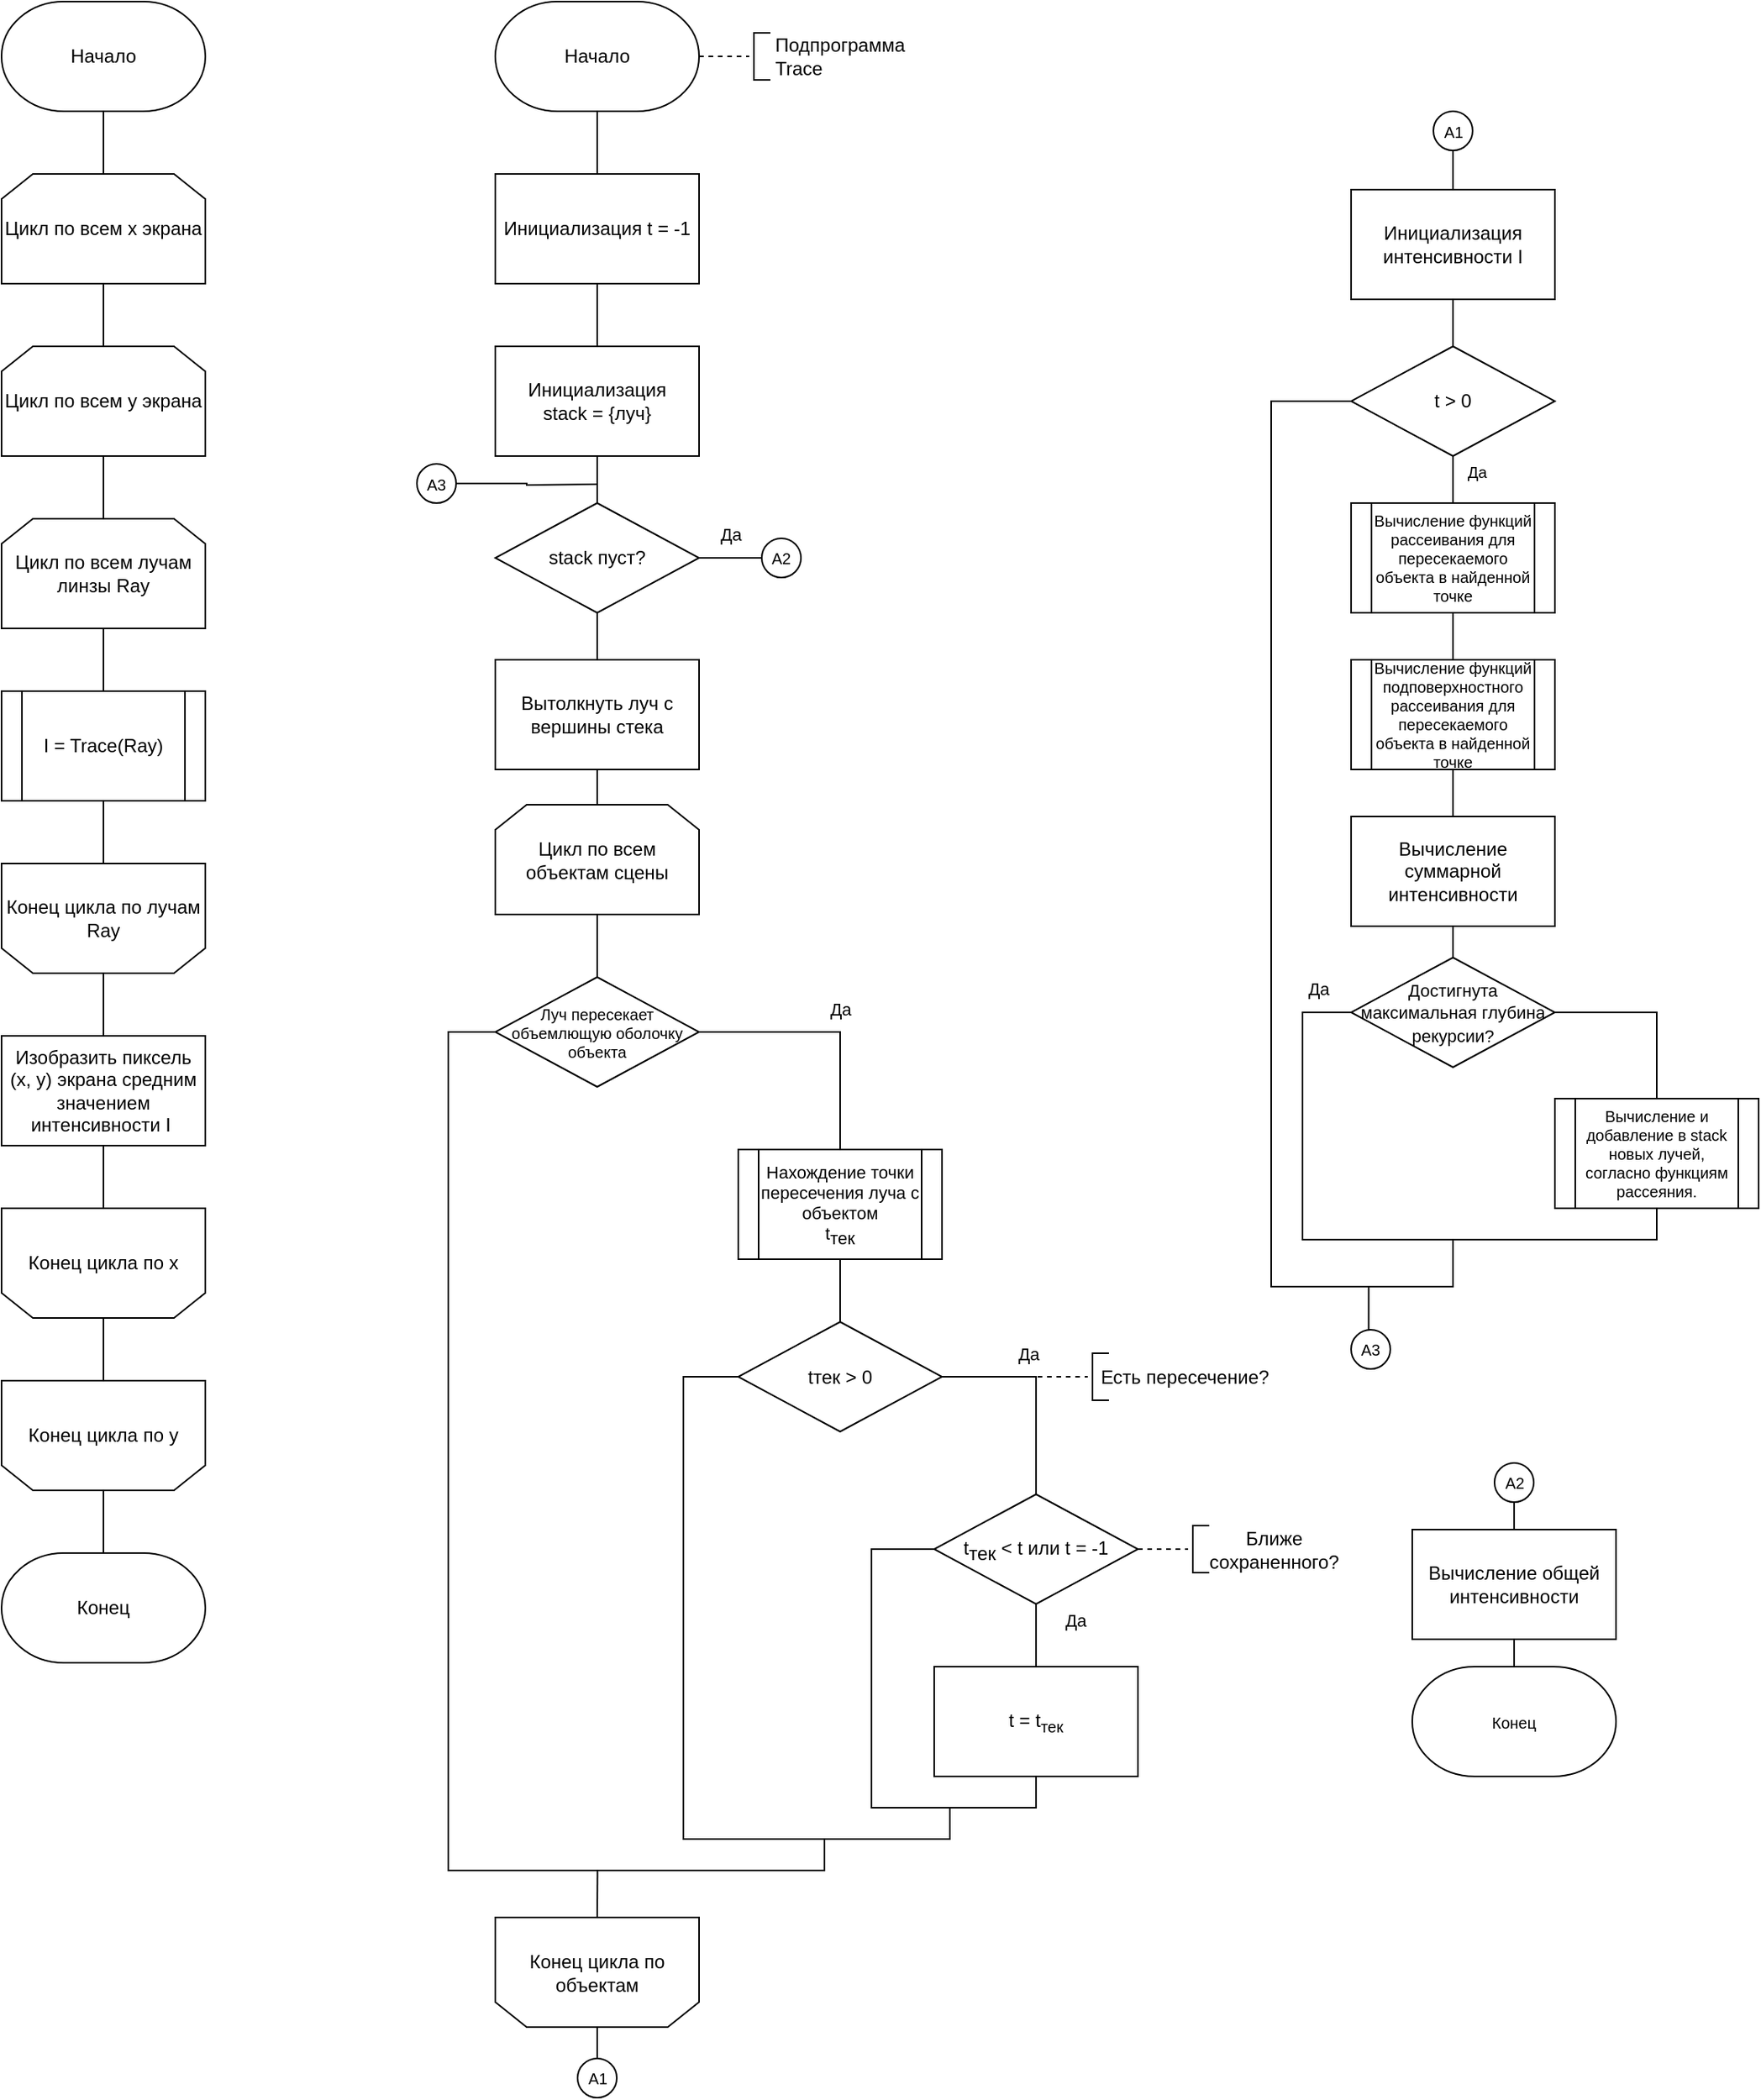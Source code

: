 <mxfile version="20.8.10" type="device" pages="3"><diagram id="IGuu4_FTgQxv92T33_KY" name="Page-1"><mxGraphModel dx="2678" dy="899" grid="1" gridSize="10" guides="1" tooltips="1" connect="1" arrows="1" fold="1" page="0" pageScale="1" pageWidth="4681" pageHeight="3300" math="0" shadow="0"><root><mxCell id="0"/><mxCell id="1" parent="0"/><mxCell id="Gxcj8xJFGqN8VFaELB9g-34" style="edgeStyle=orthogonalEdgeStyle;rounded=0;orthogonalLoop=1;jettySize=auto;html=1;exitX=0.5;exitY=1;exitDx=0;exitDy=0;exitPerimeter=0;entryX=0.5;entryY=0;entryDx=0;entryDy=0;endArrow=none;endFill=0;" parent="1" source="Gxcj8xJFGqN8VFaELB9g-9" target="Gxcj8xJFGqN8VFaELB9g-29" edge="1"><mxGeometry relative="1" as="geometry"/></mxCell><mxCell id="Gxcj8xJFGqN8VFaELB9g-9" value="Начало" style="strokeWidth=1;html=1;shape=mxgraph.flowchart.terminator;whiteSpace=wrap;" parent="1" vertex="1"><mxGeometry x="-830" width="130" height="70" as="geometry"/></mxCell><mxCell id="Gxcj8xJFGqN8VFaELB9g-35" style="edgeStyle=orthogonalEdgeStyle;rounded=0;orthogonalLoop=1;jettySize=auto;html=1;exitX=0.5;exitY=1;exitDx=0;exitDy=0;entryX=0.5;entryY=0;entryDx=0;entryDy=0;endArrow=none;endFill=0;" parent="1" source="Gxcj8xJFGqN8VFaELB9g-29" target="Gxcj8xJFGqN8VFaELB9g-30" edge="1"><mxGeometry relative="1" as="geometry"/></mxCell><mxCell id="Gxcj8xJFGqN8VFaELB9g-29" value="Цикл по всем x экрана" style="shape=loopLimit;whiteSpace=wrap;html=1;strokeWidth=1;" parent="1" vertex="1"><mxGeometry x="-830" y="110" width="130" height="70" as="geometry"/></mxCell><mxCell id="Gxcj8xJFGqN8VFaELB9g-54" style="edgeStyle=orthogonalEdgeStyle;rounded=0;orthogonalLoop=1;jettySize=auto;html=1;exitX=0.5;exitY=1;exitDx=0;exitDy=0;entryX=0.5;entryY=0;entryDx=0;entryDy=0;fontSize=12;endArrow=none;endFill=0;" parent="1" source="Gxcj8xJFGqN8VFaELB9g-30" target="Gxcj8xJFGqN8VFaELB9g-52" edge="1"><mxGeometry relative="1" as="geometry"/></mxCell><mxCell id="Gxcj8xJFGqN8VFaELB9g-30" value="Цикл по всем y экрана" style="shape=loopLimit;whiteSpace=wrap;html=1;strokeWidth=1;" parent="1" vertex="1"><mxGeometry x="-830" y="220" width="130" height="70" as="geometry"/></mxCell><mxCell id="Gxcj8xJFGqN8VFaELB9g-37" style="edgeStyle=orthogonalEdgeStyle;rounded=0;orthogonalLoop=1;jettySize=auto;html=1;exitX=0.5;exitY=0;exitDx=0;exitDy=0;entryX=0.5;entryY=1;entryDx=0;entryDy=0;endArrow=none;endFill=0;" parent="1" source="Gxcj8xJFGqN8VFaELB9g-31" target="Gxcj8xJFGqN8VFaELB9g-32" edge="1"><mxGeometry relative="1" as="geometry"/></mxCell><mxCell id="Gxcj8xJFGqN8VFaELB9g-31" value="Конец цикла по x" style="shape=loopLimit;whiteSpace=wrap;html=1;strokeWidth=1;rotation=0;direction=west;" parent="1" vertex="1"><mxGeometry x="-830" y="770.0" width="130" height="70" as="geometry"/></mxCell><mxCell id="Gxcj8xJFGqN8VFaELB9g-38" style="edgeStyle=orthogonalEdgeStyle;rounded=0;orthogonalLoop=1;jettySize=auto;html=1;exitX=0.5;exitY=0;exitDx=0;exitDy=0;entryX=0.5;entryY=0;entryDx=0;entryDy=0;entryPerimeter=0;endArrow=none;endFill=0;" parent="1" source="Gxcj8xJFGqN8VFaELB9g-32" target="Gxcj8xJFGqN8VFaELB9g-33" edge="1"><mxGeometry relative="1" as="geometry"/></mxCell><mxCell id="Gxcj8xJFGqN8VFaELB9g-32" value="Конец цикла по y" style="shape=loopLimit;whiteSpace=wrap;html=1;strokeWidth=1;rotation=0;direction=west;" parent="1" vertex="1"><mxGeometry x="-830" y="880.0" width="130" height="70" as="geometry"/></mxCell><mxCell id="Gxcj8xJFGqN8VFaELB9g-33" value="Конец" style="strokeWidth=1;html=1;shape=mxgraph.flowchart.terminator;whiteSpace=wrap;" parent="1" vertex="1"><mxGeometry x="-830" y="990" width="130" height="70" as="geometry"/></mxCell><mxCell id="Gxcj8xJFGqN8VFaELB9g-41" style="edgeStyle=orthogonalEdgeStyle;rounded=0;orthogonalLoop=1;jettySize=auto;html=1;exitX=0.5;exitY=1;exitDx=0;exitDy=0;entryX=0.5;entryY=1;entryDx=0;entryDy=0;endArrow=none;endFill=0;" parent="1" source="Gxcj8xJFGqN8VFaELB9g-39" target="Gxcj8xJFGqN8VFaELB9g-31" edge="1"><mxGeometry relative="1" as="geometry"/></mxCell><mxCell id="Gxcj8xJFGqN8VFaELB9g-39" value="Изобразить пиксель (x, y) экрана средним значением интенсивности I&amp;nbsp;" style="rounded=0;whiteSpace=wrap;html=1;strokeWidth=1;" parent="1" vertex="1"><mxGeometry x="-830" y="660" width="130" height="70" as="geometry"/></mxCell><mxCell id="Gxcj8xJFGqN8VFaELB9g-56" style="edgeStyle=orthogonalEdgeStyle;rounded=0;orthogonalLoop=1;jettySize=auto;html=1;exitX=0.5;exitY=1;exitDx=0;exitDy=0;entryX=0.5;entryY=1;entryDx=0;entryDy=0;fontSize=12;endArrow=none;endFill=0;" parent="1" source="Gxcj8xJFGqN8VFaELB9g-42" target="Gxcj8xJFGqN8VFaELB9g-53" edge="1"><mxGeometry relative="1" as="geometry"/></mxCell><mxCell id="Gxcj8xJFGqN8VFaELB9g-42" value="I = Trace(Ray)" style="shape=process;whiteSpace=wrap;html=1;backgroundOutline=1;strokeWidth=1;fontSize=12;" parent="1" vertex="1"><mxGeometry x="-830" y="440" width="130" height="70" as="geometry"/></mxCell><mxCell id="Gxcj8xJFGqN8VFaELB9g-63" style="edgeStyle=orthogonalEdgeStyle;rounded=0;orthogonalLoop=1;jettySize=auto;html=1;exitX=0.5;exitY=1;exitDx=0;exitDy=0;exitPerimeter=0;entryX=0.5;entryY=0;entryDx=0;entryDy=0;fontSize=11;endArrow=none;endFill=0;" parent="1" source="Gxcj8xJFGqN8VFaELB9g-45" target="Gxcj8xJFGqN8VFaELB9g-46" edge="1"><mxGeometry relative="1" as="geometry"/></mxCell><mxCell id="Gxcj8xJFGqN8VFaELB9g-45" value="Начало" style="strokeWidth=1;html=1;shape=mxgraph.flowchart.terminator;whiteSpace=wrap;fontSize=12;" parent="1" vertex="1"><mxGeometry x="-515" width="130" height="70" as="geometry"/></mxCell><mxCell id="ETvjAjGvOzdD3AQ__4e2-2" style="edgeStyle=orthogonalEdgeStyle;rounded=0;orthogonalLoop=1;jettySize=auto;html=1;exitX=0.5;exitY=1;exitDx=0;exitDy=0;entryX=0.5;entryY=0;entryDx=0;entryDy=0;endArrow=none;endFill=0;" edge="1" parent="1" source="Gxcj8xJFGqN8VFaELB9g-46" target="ETvjAjGvOzdD3AQ__4e2-1"><mxGeometry relative="1" as="geometry"/></mxCell><mxCell id="Gxcj8xJFGqN8VFaELB9g-46" value="Инициализация t = -1" style="rounded=0;whiteSpace=wrap;html=1;fontSize=12;strokeWidth=1;" parent="1" vertex="1"><mxGeometry x="-515" y="110" width="130" height="70" as="geometry"/></mxCell><mxCell id="Gxcj8xJFGqN8VFaELB9g-48" value="Подпрограмма&lt;br&gt;&lt;div style=&quot;text-align: left;&quot;&gt;&lt;span style=&quot;background-color: initial;&quot;&gt;Trace&lt;/span&gt;&lt;/div&gt;" style="text;html=1;strokeColor=none;fillColor=none;align=center;verticalAlign=middle;whiteSpace=wrap;rounded=0;fontSize=12;" parent="1" vertex="1"><mxGeometry x="-325" y="20" width="60" height="30" as="geometry"/></mxCell><mxCell id="Gxcj8xJFGqN8VFaELB9g-49" value="" style="endArrow=none;dashed=1;html=1;rounded=0;entryX=0.1;entryY=0.5;entryDx=0;entryDy=0;entryPerimeter=0;fontSize=12;exitX=1;exitY=0.5;exitDx=0;exitDy=0;exitPerimeter=0;" parent="1" source="Gxcj8xJFGqN8VFaELB9g-45" edge="1"><mxGeometry width="50" height="50" relative="1" as="geometry"><mxPoint x="-385" y="35" as="sourcePoint"/><mxPoint x="-353" y="35" as="targetPoint"/></mxGeometry></mxCell><mxCell id="Gxcj8xJFGqN8VFaELB9g-65" style="edgeStyle=orthogonalEdgeStyle;rounded=0;orthogonalLoop=1;jettySize=auto;html=1;exitX=0.5;exitY=1;exitDx=0;exitDy=0;entryX=0.5;entryY=0;entryDx=0;entryDy=0;fontSize=11;endArrow=none;endFill=0;" parent="1" source="Gxcj8xJFGqN8VFaELB9g-50" target="Gxcj8xJFGqN8VFaELB9g-51" edge="1"><mxGeometry relative="1" as="geometry"/></mxCell><mxCell id="Gxcj8xJFGqN8VFaELB9g-50" value="Цикл по всем объектам сцены" style="shape=loopLimit;whiteSpace=wrap;html=1;fontSize=12;strokeWidth=1;" parent="1" vertex="1"><mxGeometry x="-515" y="512.5" width="130" height="70" as="geometry"/></mxCell><mxCell id="Gxcj8xJFGqN8VFaELB9g-66" value="Да" style="edgeStyle=orthogonalEdgeStyle;rounded=0;orthogonalLoop=1;jettySize=auto;html=1;exitX=1;exitY=0.5;exitDx=0;exitDy=0;entryX=0.5;entryY=0;entryDx=0;entryDy=0;fontSize=11;endArrow=none;endFill=0;" parent="1" source="Gxcj8xJFGqN8VFaELB9g-51" target="Gxcj8xJFGqN8VFaELB9g-60" edge="1"><mxGeometry x="0.091" y="15" relative="1" as="geometry"><mxPoint x="-15" y="-15" as="offset"/></mxGeometry></mxCell><mxCell id="Gxcj8xJFGqN8VFaELB9g-78" style="edgeStyle=orthogonalEdgeStyle;rounded=0;orthogonalLoop=1;jettySize=auto;html=1;exitX=0;exitY=0.5;exitDx=0;exitDy=0;fontSize=11;endArrow=none;endFill=0;" parent="1" source="Gxcj8xJFGqN8VFaELB9g-51" edge="1"><mxGeometry relative="1" as="geometry"><mxPoint x="-305" y="1172.5" as="targetPoint"/><Array as="points"><mxPoint x="-545" y="657.5"/><mxPoint x="-545" y="1192.5"/><mxPoint x="-305" y="1192.5"/></Array></mxGeometry></mxCell><mxCell id="Gxcj8xJFGqN8VFaELB9g-51" value="Луч пересекает объемлющую оболочку объекта" style="rhombus;whiteSpace=wrap;html=1;fontSize=10;strokeWidth=1;" parent="1" vertex="1"><mxGeometry x="-515" y="622.5" width="130" height="70" as="geometry"/></mxCell><mxCell id="Gxcj8xJFGqN8VFaELB9g-55" style="edgeStyle=orthogonalEdgeStyle;rounded=0;orthogonalLoop=1;jettySize=auto;html=1;exitX=0.5;exitY=1;exitDx=0;exitDy=0;entryX=0.5;entryY=0;entryDx=0;entryDy=0;fontSize=12;endArrow=none;endFill=0;" parent="1" source="Gxcj8xJFGqN8VFaELB9g-52" target="Gxcj8xJFGqN8VFaELB9g-42" edge="1"><mxGeometry relative="1" as="geometry"/></mxCell><mxCell id="Gxcj8xJFGqN8VFaELB9g-52" value="Цикл по всем лучам линзы Ray" style="shape=loopLimit;whiteSpace=wrap;html=1;strokeWidth=1;" parent="1" vertex="1"><mxGeometry x="-830" y="330" width="130" height="70" as="geometry"/></mxCell><mxCell id="Gxcj8xJFGqN8VFaELB9g-57" style="edgeStyle=orthogonalEdgeStyle;rounded=0;orthogonalLoop=1;jettySize=auto;html=1;exitX=0.5;exitY=0;exitDx=0;exitDy=0;entryX=0.5;entryY=0;entryDx=0;entryDy=0;fontSize=12;endArrow=none;endFill=0;" parent="1" source="Gxcj8xJFGqN8VFaELB9g-53" target="Gxcj8xJFGqN8VFaELB9g-39" edge="1"><mxGeometry relative="1" as="geometry"/></mxCell><mxCell id="Gxcj8xJFGqN8VFaELB9g-53" value="Конец цикла по лучам Ray" style="shape=loopLimit;whiteSpace=wrap;html=1;strokeWidth=1;rotation=0;direction=west;" parent="1" vertex="1"><mxGeometry x="-830" y="550.0" width="130" height="70" as="geometry"/></mxCell><mxCell id="Gxcj8xJFGqN8VFaELB9g-68" value="Да" style="edgeStyle=orthogonalEdgeStyle;rounded=0;orthogonalLoop=1;jettySize=auto;html=1;exitX=1;exitY=0.5;exitDx=0;exitDy=0;entryX=0.5;entryY=0;entryDx=0;entryDy=0;fontSize=11;endArrow=none;endFill=0;" parent="1" source="Gxcj8xJFGqN8VFaELB9g-58" target="Gxcj8xJFGqN8VFaELB9g-61" edge="1"><mxGeometry x="-0.185" y="15" relative="1" as="geometry"><mxPoint as="offset"/></mxGeometry></mxCell><mxCell id="Gxcj8xJFGqN8VFaELB9g-77" style="edgeStyle=orthogonalEdgeStyle;rounded=0;orthogonalLoop=1;jettySize=auto;html=1;exitX=0;exitY=0.5;exitDx=0;exitDy=0;fontSize=11;endArrow=none;endFill=0;" parent="1" source="Gxcj8xJFGqN8VFaELB9g-58" edge="1"><mxGeometry relative="1" as="geometry"><mxPoint x="-225" y="1152.5" as="targetPoint"/><Array as="points"><mxPoint x="-395" y="877.5"/><mxPoint x="-395" y="1172.5"/><mxPoint x="-225" y="1172.5"/></Array></mxGeometry></mxCell><mxCell id="Gxcj8xJFGqN8VFaELB9g-58" value="t&lt;span style=&quot;font-size: 12px;&quot;&gt;тек&lt;/span&gt;&amp;nbsp;&amp;gt; 0" style="rhombus;whiteSpace=wrap;html=1;fontSize=12;strokeWidth=1;verticalAlign=middle;" parent="1" vertex="1"><mxGeometry x="-360" y="842.5" width="130" height="70" as="geometry"/></mxCell><mxCell id="Gxcj8xJFGqN8VFaELB9g-67" style="edgeStyle=orthogonalEdgeStyle;rounded=0;orthogonalLoop=1;jettySize=auto;html=1;exitX=0.5;exitY=1;exitDx=0;exitDy=0;entryX=0.5;entryY=0;entryDx=0;entryDy=0;fontSize=11;endArrow=none;endFill=0;" parent="1" source="Gxcj8xJFGqN8VFaELB9g-60" target="Gxcj8xJFGqN8VFaELB9g-58" edge="1"><mxGeometry relative="1" as="geometry"/></mxCell><mxCell id="Gxcj8xJFGqN8VFaELB9g-60" value="Нахождение точки пересечения луча с объектом&lt;br style=&quot;font-size: 11px;&quot;&gt;t&lt;sub style=&quot;font-size: 11px;&quot;&gt;тек&lt;/sub&gt;" style="shape=process;whiteSpace=wrap;html=1;backgroundOutline=1;fontSize=11;strokeWidth=1;" parent="1" vertex="1"><mxGeometry x="-360" y="732.5" width="130" height="70" as="geometry"/></mxCell><mxCell id="Gxcj8xJFGqN8VFaELB9g-69" value="Да" style="edgeStyle=orthogonalEdgeStyle;rounded=0;orthogonalLoop=1;jettySize=auto;html=1;exitX=0.5;exitY=1;exitDx=0;exitDy=0;entryX=0.5;entryY=0;entryDx=0;entryDy=0;fontSize=11;endArrow=none;endFill=0;" parent="1" source="Gxcj8xJFGqN8VFaELB9g-61" target="Gxcj8xJFGqN8VFaELB9g-62" edge="1"><mxGeometry x="-0.5" y="25" relative="1" as="geometry"><mxPoint as="offset"/></mxGeometry></mxCell><mxCell id="Gxcj8xJFGqN8VFaELB9g-61" value="t&lt;sub style=&quot;font-size: 12px;&quot;&gt;тек&lt;/sub&gt; &amp;lt; t или t = -1" style="rhombus;whiteSpace=wrap;html=1;fontSize=12;strokeWidth=1;" parent="1" vertex="1"><mxGeometry x="-235" y="952.5" width="130" height="70" as="geometry"/></mxCell><mxCell id="Gxcj8xJFGqN8VFaELB9g-75" style="edgeStyle=orthogonalEdgeStyle;rounded=0;orthogonalLoop=1;jettySize=auto;html=1;exitX=0.5;exitY=1;exitDx=0;exitDy=0;fontSize=11;endArrow=none;endFill=0;entryX=0;entryY=0.5;entryDx=0;entryDy=0;" parent="1" source="Gxcj8xJFGqN8VFaELB9g-62" target="Gxcj8xJFGqN8VFaELB9g-61" edge="1"><mxGeometry relative="1" as="geometry"><mxPoint x="-305" y="982.5" as="targetPoint"/><Array as="points"><mxPoint x="-170" y="1152.5"/><mxPoint x="-275" y="1152.5"/><mxPoint x="-275" y="987.5"/></Array></mxGeometry></mxCell><mxCell id="Gxcj8xJFGqN8VFaELB9g-62" value="t = t&lt;sub&gt;тек&lt;/sub&gt;" style="rounded=0;whiteSpace=wrap;html=1;fontSize=12;strokeWidth=1;" parent="1" vertex="1"><mxGeometry x="-235" y="1062.5" width="130" height="70" as="geometry"/></mxCell><mxCell id="Gxcj8xJFGqN8VFaELB9g-79" style="edgeStyle=orthogonalEdgeStyle;rounded=0;orthogonalLoop=1;jettySize=auto;html=1;exitX=0.5;exitY=1;exitDx=0;exitDy=0;fontSize=11;endArrow=none;endFill=0;" parent="1" source="Gxcj8xJFGqN8VFaELB9g-70" edge="1"><mxGeometry relative="1" as="geometry"><mxPoint x="-449.793" y="1192.5" as="targetPoint"/></mxGeometry></mxCell><mxCell id="Gxcj8xJFGqN8VFaELB9g-99" style="edgeStyle=orthogonalEdgeStyle;rounded=0;orthogonalLoop=1;jettySize=auto;html=1;exitX=0.5;exitY=0;exitDx=0;exitDy=0;entryX=0.5;entryY=0;entryDx=0;entryDy=0;fontSize=10;endArrow=none;endFill=0;" parent="1" source="Gxcj8xJFGqN8VFaELB9g-70" target="Gxcj8xJFGqN8VFaELB9g-98" edge="1"><mxGeometry relative="1" as="geometry"/></mxCell><mxCell id="Gxcj8xJFGqN8VFaELB9g-70" value="Конец цикла по объектам" style="shape=loopLimit;whiteSpace=wrap;html=1;strokeWidth=1;rotation=0;direction=west;" parent="1" vertex="1"><mxGeometry x="-515" y="1222.5" width="130" height="70" as="geometry"/></mxCell><mxCell id="Gxcj8xJFGqN8VFaELB9g-88" value="Да" style="edgeStyle=orthogonalEdgeStyle;rounded=0;orthogonalLoop=1;jettySize=auto;html=1;exitX=0.5;exitY=1;exitDx=0;exitDy=0;entryX=0.5;entryY=0;entryDx=0;entryDy=0;fontSize=10;endArrow=none;endFill=0;" parent="1" source="Gxcj8xJFGqN8VFaELB9g-80" target="Gxcj8xJFGqN8VFaELB9g-82" edge="1"><mxGeometry x="-0.333" y="15" relative="1" as="geometry"><mxPoint as="offset"/></mxGeometry></mxCell><mxCell id="Gxcj8xJFGqN8VFaELB9g-95" style="edgeStyle=orthogonalEdgeStyle;rounded=0;orthogonalLoop=1;jettySize=auto;html=1;exitX=0;exitY=0.5;exitDx=0;exitDy=0;fontSize=10;endArrow=none;endFill=0;" parent="1" source="Gxcj8xJFGqN8VFaELB9g-80" edge="1"><mxGeometry relative="1" as="geometry"><mxPoint x="96" y="790" as="targetPoint"/><Array as="points"><mxPoint x="-20" y="255"/><mxPoint x="-20" y="820"/><mxPoint x="96" y="820"/></Array></mxGeometry></mxCell><mxCell id="Gxcj8xJFGqN8VFaELB9g-80" value="t &amp;gt; 0" style="rhombus;whiteSpace=wrap;html=1;fontSize=12;strokeWidth=1;" parent="1" vertex="1"><mxGeometry x="31" y="220" width="130" height="70" as="geometry"/></mxCell><mxCell id="Gxcj8xJFGqN8VFaELB9g-91" style="edgeStyle=orthogonalEdgeStyle;rounded=0;orthogonalLoop=1;jettySize=auto;html=1;exitX=0.5;exitY=1;exitDx=0;exitDy=0;entryX=0.5;entryY=0;entryDx=0;entryDy=0;fontSize=10;endArrow=none;endFill=0;" parent="1" source="Gxcj8xJFGqN8VFaELB9g-82" target="Gxcj8xJFGqN8VFaELB9g-86" edge="1"><mxGeometry relative="1" as="geometry"/></mxCell><mxCell id="Gxcj8xJFGqN8VFaELB9g-82" value="Вычисление функций рассеивания для пересекаемого объекта в найденной точке" style="shape=process;whiteSpace=wrap;html=1;backgroundOutline=1;fontSize=10;strokeWidth=1;" parent="1" vertex="1"><mxGeometry x="31" y="320" width="130" height="70" as="geometry"/></mxCell><mxCell id="Gxcj8xJFGqN8VFaELB9g-85" style="edgeStyle=orthogonalEdgeStyle;rounded=0;orthogonalLoop=1;jettySize=auto;html=1;exitX=0.5;exitY=1;exitDx=0;exitDy=0;entryX=0.5;entryY=0;entryDx=0;entryDy=0;fontSize=9;endArrow=none;endFill=0;" parent="1" source="Gxcj8xJFGqN8VFaELB9g-83" target="Gxcj8xJFGqN8VFaELB9g-80" edge="1"><mxGeometry relative="1" as="geometry"/></mxCell><mxCell id="Gxcj8xJFGqN8VFaELB9g-83" value="Инициализация интенсивности I" style="rounded=0;whiteSpace=wrap;html=1;fontSize=12;strokeWidth=1;" parent="1" vertex="1"><mxGeometry x="31" y="120" width="130" height="70" as="geometry"/></mxCell><mxCell id="Gxcj8xJFGqN8VFaELB9g-92" style="edgeStyle=orthogonalEdgeStyle;rounded=0;orthogonalLoop=1;jettySize=auto;html=1;exitX=0.5;exitY=1;exitDx=0;exitDy=0;entryX=0.5;entryY=0;entryDx=0;entryDy=0;fontSize=10;endArrow=none;endFill=0;" parent="1" source="Gxcj8xJFGqN8VFaELB9g-86" target="Gxcj8xJFGqN8VFaELB9g-87" edge="1"><mxGeometry relative="1" as="geometry"/></mxCell><mxCell id="Gxcj8xJFGqN8VFaELB9g-86" value="Вычисление функций подповерхностного рассеивания для пересекаемого объекта в найденной точке" style="shape=process;whiteSpace=wrap;html=1;backgroundOutline=1;fontSize=10;strokeWidth=1;" parent="1" vertex="1"><mxGeometry x="31" y="420" width="130" height="70" as="geometry"/></mxCell><mxCell id="ETvjAjGvOzdD3AQ__4e2-13" style="edgeStyle=orthogonalEdgeStyle;rounded=0;orthogonalLoop=1;jettySize=auto;html=1;exitX=0.5;exitY=1;exitDx=0;exitDy=0;entryX=0.5;entryY=0;entryDx=0;entryDy=0;fontSize=11;endArrow=none;endFill=0;" edge="1" parent="1" source="Gxcj8xJFGqN8VFaELB9g-87" target="ETvjAjGvOzdD3AQ__4e2-9"><mxGeometry relative="1" as="geometry"/></mxCell><mxCell id="Gxcj8xJFGqN8VFaELB9g-87" value="Вычисление суммарной интенсивности" style="rounded=0;whiteSpace=wrap;html=1;fontSize=12;strokeWidth=1;" parent="1" vertex="1"><mxGeometry x="31" y="520" width="130" height="70" as="geometry"/></mxCell><mxCell id="Gxcj8xJFGqN8VFaELB9g-90" value="Конец" style="strokeWidth=1;html=1;shape=mxgraph.flowchart.terminator;whiteSpace=wrap;fontSize=10;" parent="1" vertex="1"><mxGeometry x="70" y="1062.5" width="130" height="70" as="geometry"/></mxCell><mxCell id="Gxcj8xJFGqN8VFaELB9g-97" style="edgeStyle=orthogonalEdgeStyle;rounded=0;orthogonalLoop=1;jettySize=auto;html=1;exitX=0.5;exitY=1;exitDx=0;exitDy=0;entryX=0.5;entryY=0;entryDx=0;entryDy=0;fontSize=10;endArrow=none;endFill=0;" parent="1" source="Gxcj8xJFGqN8VFaELB9g-96" target="Gxcj8xJFGqN8VFaELB9g-83" edge="1"><mxGeometry relative="1" as="geometry"/></mxCell><mxCell id="Gxcj8xJFGqN8VFaELB9g-96" value="A1" style="ellipse;whiteSpace=wrap;html=1;aspect=fixed;fontSize=10;strokeWidth=1;" parent="1" vertex="1"><mxGeometry x="83.5" y="70" width="25" height="25" as="geometry"/></mxCell><mxCell id="Gxcj8xJFGqN8VFaELB9g-98" value="A1" style="ellipse;whiteSpace=wrap;html=1;aspect=fixed;fontSize=10;strokeWidth=1;" parent="1" vertex="1"><mxGeometry x="-462.5" y="1312.5" width="25" height="25" as="geometry"/></mxCell><mxCell id="jbwWDB87xqnFslAWPQSI-1" value="" style="shape=partialRectangle;whiteSpace=wrap;html=1;bottom=1;right=1;left=1;top=0;fillColor=none;routingCenterX=-0.5;rotation=90;" parent="1" vertex="1"><mxGeometry x="-360" y="30" width="30" height="10" as="geometry"/></mxCell><mxCell id="jbwWDB87xqnFslAWPQSI-3" value="" style="endArrow=none;dashed=1;html=1;rounded=0;entryX=0.1;entryY=0.5;entryDx=0;entryDy=0;entryPerimeter=0;fontSize=12;exitX=1;exitY=0.5;exitDx=0;exitDy=0;exitPerimeter=0;" parent="1" edge="1"><mxGeometry width="50" height="50" relative="1" as="geometry"><mxPoint x="-169" y="877.5" as="sourcePoint"/><mxPoint x="-137" y="877.5" as="targetPoint"/></mxGeometry></mxCell><mxCell id="jbwWDB87xqnFslAWPQSI-4" value="" style="shape=partialRectangle;whiteSpace=wrap;html=1;bottom=1;right=1;left=1;top=0;fillColor=none;routingCenterX=-0.5;rotation=90;" parent="1" vertex="1"><mxGeometry x="-144" y="872.5" width="30" height="10" as="geometry"/></mxCell><mxCell id="jbwWDB87xqnFslAWPQSI-5" value="Есть пересечение?" style="text;html=1;strokeColor=none;fillColor=none;align=center;verticalAlign=middle;whiteSpace=wrap;rounded=0;fontSize=12;" parent="1" vertex="1"><mxGeometry x="-135" y="862.5" width="120" height="30" as="geometry"/></mxCell><mxCell id="jbwWDB87xqnFslAWPQSI-6" value="" style="endArrow=none;dashed=1;html=1;rounded=0;entryX=0.1;entryY=0.5;entryDx=0;entryDy=0;entryPerimeter=0;fontSize=12;exitX=1;exitY=0.5;exitDx=0;exitDy=0;exitPerimeter=0;" parent="1" edge="1"><mxGeometry width="50" height="50" relative="1" as="geometry"><mxPoint x="-105" y="987.5" as="sourcePoint"/><mxPoint x="-73" y="987.5" as="targetPoint"/></mxGeometry></mxCell><mxCell id="jbwWDB87xqnFslAWPQSI-7" value="" style="shape=partialRectangle;whiteSpace=wrap;html=1;bottom=1;right=1;left=1;top=0;fillColor=none;routingCenterX=-0.5;rotation=90;" parent="1" vertex="1"><mxGeometry x="-80" y="982.5" width="30" height="10" as="geometry"/></mxCell><mxCell id="jbwWDB87xqnFslAWPQSI-8" value="Ближе сохраненного?" style="text;html=1;strokeColor=none;fillColor=none;align=center;verticalAlign=middle;whiteSpace=wrap;rounded=0;fontSize=12;" parent="1" vertex="1"><mxGeometry x="-61" y="972.5" width="86" height="30" as="geometry"/></mxCell><mxCell id="ETvjAjGvOzdD3AQ__4e2-6" style="edgeStyle=orthogonalEdgeStyle;rounded=0;orthogonalLoop=1;jettySize=auto;html=1;exitX=0.5;exitY=1;exitDx=0;exitDy=0;entryX=0.5;entryY=0;entryDx=0;entryDy=0;endArrow=none;endFill=0;" edge="1" parent="1" source="ETvjAjGvOzdD3AQ__4e2-1" target="ETvjAjGvOzdD3AQ__4e2-5"><mxGeometry relative="1" as="geometry"/></mxCell><mxCell id="ETvjAjGvOzdD3AQ__4e2-1" value="Инициализация&lt;br&gt;stack = {луч}" style="rounded=0;whiteSpace=wrap;html=1;fontSize=12;strokeWidth=1;" vertex="1" parent="1"><mxGeometry x="-515" y="220" width="130" height="70" as="geometry"/></mxCell><mxCell id="ETvjAjGvOzdD3AQ__4e2-11" style="edgeStyle=orthogonalEdgeStyle;rounded=0;orthogonalLoop=1;jettySize=auto;html=1;exitX=0.5;exitY=1;exitDx=0;exitDy=0;entryX=0.5;entryY=0;entryDx=0;entryDy=0;fontSize=11;endArrow=none;endFill=0;" edge="1" parent="1" source="ETvjAjGvOzdD3AQ__4e2-5" target="ETvjAjGvOzdD3AQ__4e2-10"><mxGeometry relative="1" as="geometry"/></mxCell><mxCell id="ETvjAjGvOzdD3AQ__4e2-17" value="Да" style="edgeStyle=orthogonalEdgeStyle;rounded=0;orthogonalLoop=1;jettySize=auto;html=1;exitX=1;exitY=0.5;exitDx=0;exitDy=0;entryX=0;entryY=0.5;entryDx=0;entryDy=0;fontSize=11;endArrow=none;endFill=0;" edge="1" parent="1" source="ETvjAjGvOzdD3AQ__4e2-5" target="ETvjAjGvOzdD3AQ__4e2-16"><mxGeometry y="15" relative="1" as="geometry"><mxPoint as="offset"/></mxGeometry></mxCell><mxCell id="ETvjAjGvOzdD3AQ__4e2-5" value="stack пуст?" style="rhombus;whiteSpace=wrap;html=1;fontSize=12;strokeWidth=1;" vertex="1" parent="1"><mxGeometry x="-515" y="320" width="130" height="70" as="geometry"/></mxCell><mxCell id="ETvjAjGvOzdD3AQ__4e2-8" value="Вычисление и добавление в stack новых лучей, согласно функциям рассеяния." style="shape=process;whiteSpace=wrap;html=1;backgroundOutline=1;fontSize=10;strokeWidth=1;" vertex="1" parent="1"><mxGeometry x="161" y="700" width="130" height="70" as="geometry"/></mxCell><mxCell id="ETvjAjGvOzdD3AQ__4e2-14" style="edgeStyle=orthogonalEdgeStyle;rounded=0;orthogonalLoop=1;jettySize=auto;html=1;exitX=1;exitY=0.5;exitDx=0;exitDy=0;entryX=0.5;entryY=0;entryDx=0;entryDy=0;fontSize=11;endArrow=none;endFill=0;" edge="1" parent="1" source="ETvjAjGvOzdD3AQ__4e2-9" target="ETvjAjGvOzdD3AQ__4e2-8"><mxGeometry relative="1" as="geometry"/></mxCell><mxCell id="ETvjAjGvOzdD3AQ__4e2-15" value="Да" style="edgeStyle=orthogonalEdgeStyle;rounded=0;orthogonalLoop=1;jettySize=auto;html=1;exitX=0;exitY=0.5;exitDx=0;exitDy=0;entryX=0.5;entryY=1;entryDx=0;entryDy=0;fontSize=11;endArrow=none;endFill=0;" edge="1" parent="1" source="ETvjAjGvOzdD3AQ__4e2-9" target="ETvjAjGvOzdD3AQ__4e2-8"><mxGeometry x="-0.9" y="-15" relative="1" as="geometry"><Array as="points"><mxPoint y="645"/><mxPoint y="790"/><mxPoint x="226" y="790"/></Array><mxPoint as="offset"/></mxGeometry></mxCell><mxCell id="ETvjAjGvOzdD3AQ__4e2-9" value="&lt;font style=&quot;font-size: 11px;&quot;&gt;Достигнута максимальная глубина рекурсии?&lt;/font&gt;" style="rhombus;whiteSpace=wrap;html=1;fontSize=12;strokeWidth=1;" vertex="1" parent="1"><mxGeometry x="31" y="610" width="130" height="70" as="geometry"/></mxCell><mxCell id="ETvjAjGvOzdD3AQ__4e2-12" style="edgeStyle=orthogonalEdgeStyle;rounded=0;orthogonalLoop=1;jettySize=auto;html=1;exitX=0.5;exitY=1;exitDx=0;exitDy=0;entryX=0.5;entryY=0;entryDx=0;entryDy=0;fontSize=11;endArrow=none;endFill=0;" edge="1" parent="1" source="ETvjAjGvOzdD3AQ__4e2-10" target="Gxcj8xJFGqN8VFaELB9g-50"><mxGeometry relative="1" as="geometry"/></mxCell><mxCell id="ETvjAjGvOzdD3AQ__4e2-10" value="Вытолкнуть луч с вершины стека" style="rounded=0;whiteSpace=wrap;html=1;fontSize=12;strokeWidth=1;" vertex="1" parent="1"><mxGeometry x="-515" y="420" width="130" height="70" as="geometry"/></mxCell><mxCell id="ETvjAjGvOzdD3AQ__4e2-16" value="А2" style="ellipse;whiteSpace=wrap;html=1;aspect=fixed;fontSize=10;strokeWidth=1;" vertex="1" parent="1"><mxGeometry x="-345" y="342.5" width="25" height="25" as="geometry"/></mxCell><mxCell id="ETvjAjGvOzdD3AQ__4e2-20" style="edgeStyle=orthogonalEdgeStyle;rounded=0;orthogonalLoop=1;jettySize=auto;html=1;exitX=0.5;exitY=1;exitDx=0;exitDy=0;entryX=0.5;entryY=0;entryDx=0;entryDy=0;fontSize=11;endArrow=none;endFill=0;" edge="1" parent="1" source="ETvjAjGvOzdD3AQ__4e2-18" target="ETvjAjGvOzdD3AQ__4e2-19"><mxGeometry relative="1" as="geometry"/></mxCell><mxCell id="ETvjAjGvOzdD3AQ__4e2-18" value="A2" style="ellipse;whiteSpace=wrap;html=1;aspect=fixed;fontSize=10;strokeWidth=1;" vertex="1" parent="1"><mxGeometry x="122.5" y="932.5" width="25" height="25" as="geometry"/></mxCell><mxCell id="ETvjAjGvOzdD3AQ__4e2-21" style="edgeStyle=orthogonalEdgeStyle;rounded=0;orthogonalLoop=1;jettySize=auto;html=1;exitX=0.5;exitY=1;exitDx=0;exitDy=0;entryX=0.5;entryY=0;entryDx=0;entryDy=0;entryPerimeter=0;fontSize=11;endArrow=none;endFill=0;" edge="1" parent="1" source="ETvjAjGvOzdD3AQ__4e2-19" target="Gxcj8xJFGqN8VFaELB9g-90"><mxGeometry relative="1" as="geometry"/></mxCell><mxCell id="ETvjAjGvOzdD3AQ__4e2-19" value="Вычисление общей интенсивности" style="rounded=0;whiteSpace=wrap;html=1;fontSize=12;strokeWidth=1;" vertex="1" parent="1"><mxGeometry x="70" y="975" width="130" height="70" as="geometry"/></mxCell><mxCell id="ETvjAjGvOzdD3AQ__4e2-23" style="edgeStyle=orthogonalEdgeStyle;rounded=0;orthogonalLoop=1;jettySize=auto;html=1;exitX=0.5;exitY=0;exitDx=0;exitDy=0;fontSize=11;endArrow=none;endFill=0;" edge="1" parent="1" source="ETvjAjGvOzdD3AQ__4e2-22"><mxGeometry relative="1" as="geometry"><mxPoint x="42.222" y="820" as="targetPoint"/></mxGeometry></mxCell><mxCell id="ETvjAjGvOzdD3AQ__4e2-22" value="А3" style="ellipse;whiteSpace=wrap;html=1;aspect=fixed;fontSize=10;strokeWidth=1;" vertex="1" parent="1"><mxGeometry x="31" y="847.5" width="25" height="25" as="geometry"/></mxCell><mxCell id="ETvjAjGvOzdD3AQ__4e2-25" style="edgeStyle=orthogonalEdgeStyle;rounded=0;orthogonalLoop=1;jettySize=auto;html=1;exitX=1;exitY=0.5;exitDx=0;exitDy=0;fontSize=11;endArrow=none;endFill=0;" edge="1" parent="1" source="ETvjAjGvOzdD3AQ__4e2-24"><mxGeometry relative="1" as="geometry"><mxPoint x="-450" y="308" as="targetPoint"/></mxGeometry></mxCell><mxCell id="ETvjAjGvOzdD3AQ__4e2-24" value="А3" style="ellipse;whiteSpace=wrap;html=1;aspect=fixed;fontSize=10;strokeWidth=1;" vertex="1" parent="1"><mxGeometry x="-565" y="295" width="25" height="25" as="geometry"/></mxCell></root></mxGraphModel></diagram><diagram id="jnxOGQE8z_Gt5ITQlYU3" name="Page-2"><mxGraphModel dx="1004" dy="854" grid="1" gridSize="10" guides="1" tooltips="1" connect="1" arrows="1" fold="1" page="0" pageScale="1" pageWidth="4681" pageHeight="3300" math="0" shadow="0"><root><mxCell id="0"/><mxCell id="1" parent="0"/><mxCell id="Smc9yrOUcRZMAcz-aUea-5" style="edgeStyle=orthogonalEdgeStyle;rounded=0;orthogonalLoop=1;jettySize=auto;html=1;exitX=0.5;exitY=1;exitDx=0;exitDy=0;exitPerimeter=0;entryX=0.5;entryY=0;entryDx=0;entryDy=0;fontFamily=Helvetica;fontSize=11;endArrow=none;endFill=0;" parent="1" source="cdHOH-QHb8QTgLp7ShVX-1" target="cdHOH-QHb8QTgLp7ShVX-2" edge="1"><mxGeometry relative="1" as="geometry"/></mxCell><mxCell id="cdHOH-QHb8QTgLp7ShVX-1" value="Начало" style="strokeWidth=1;html=1;shape=mxgraph.flowchart.terminator;whiteSpace=wrap;fontFamily=Helvetica;fontSize=12;" parent="1" vertex="1"><mxGeometry x="400" y="130" width="130" height="70" as="geometry"/></mxCell><mxCell id="Smc9yrOUcRZMAcz-aUea-6" style="edgeStyle=orthogonalEdgeStyle;rounded=0;orthogonalLoop=1;jettySize=auto;html=1;exitX=0.5;exitY=1;exitDx=0;exitDy=0;entryX=0.5;entryY=0;entryDx=0;entryDy=0;fontFamily=Helvetica;fontSize=11;endArrow=none;endFill=0;" parent="1" source="cdHOH-QHb8QTgLp7ShVX-2" target="RvZaZxqjmGSc__16gMMM-1" edge="1"><mxGeometry relative="1" as="geometry"/></mxCell><mxCell id="cdHOH-QHb8QTgLp7ShVX-2" value="Инициализация интенсивности I" style="rounded=0;whiteSpace=wrap;html=1;fontFamily=Helvetica;fontSize=12;strokeWidth=1;" parent="1" vertex="1"><mxGeometry x="400" y="230" width="130" height="70" as="geometry"/></mxCell><mxCell id="Smc9yrOUcRZMAcz-aUea-7" style="edgeStyle=orthogonalEdgeStyle;rounded=0;orthogonalLoop=1;jettySize=auto;html=1;exitX=0.5;exitY=1;exitDx=0;exitDy=0;entryX=0.5;entryY=0;entryDx=0;entryDy=0;fontFamily=Helvetica;fontSize=11;endArrow=none;endFill=0;" parent="1" source="RvZaZxqjmGSc__16gMMM-1" target="RvZaZxqjmGSc__16gMMM-3" edge="1"><mxGeometry relative="1" as="geometry"/></mxCell><mxCell id="RvZaZxqjmGSc__16gMMM-1" value="Для каждого источника света сцены" style="shape=loopLimit;whiteSpace=wrap;html=1;fontFamily=Helvetica;fontSize=12;strokeWidth=1;" parent="1" vertex="1"><mxGeometry x="400" y="330" width="130" height="70" as="geometry"/></mxCell><mxCell id="Smc9yrOUcRZMAcz-aUea-8" style="edgeStyle=orthogonalEdgeStyle;rounded=0;orthogonalLoop=1;jettySize=auto;html=1;exitX=0.5;exitY=1;exitDx=0;exitDy=0;entryX=0.5;entryY=0;entryDx=0;entryDy=0;fontFamily=Helvetica;fontSize=11;endArrow=none;endFill=0;" parent="1" source="RvZaZxqjmGSc__16gMMM-3" target="RvZaZxqjmGSc__16gMMM-7" edge="1"><mxGeometry relative="1" as="geometry"/></mxCell><mxCell id="RvZaZxqjmGSc__16gMMM-3" value="Для каждой точки источника света" style="shape=loopLimit;whiteSpace=wrap;html=1;fontFamily=Helvetica;fontSize=12;strokeWidth=1;" parent="1" vertex="1"><mxGeometry x="400" y="430" width="130" height="70" as="geometry"/></mxCell><mxCell id="Smc9yrOUcRZMAcz-aUea-10" style="edgeStyle=orthogonalEdgeStyle;rounded=0;orthogonalLoop=1;jettySize=auto;html=1;exitX=0.5;exitY=0;exitDx=0;exitDy=0;entryX=0.5;entryY=1;entryDx=0;entryDy=0;fontFamily=Helvetica;fontSize=11;endArrow=none;endFill=0;" parent="1" source="RvZaZxqjmGSc__16gMMM-4" target="RvZaZxqjmGSc__16gMMM-5" edge="1"><mxGeometry relative="1" as="geometry"/></mxCell><mxCell id="RvZaZxqjmGSc__16gMMM-4" value="Конец цикла по точкам источника" style="shape=loopLimit;whiteSpace=wrap;html=1;strokeWidth=1;rotation=0;direction=west;" parent="1" vertex="1"><mxGeometry x="400" y="630.0" width="130" height="70" as="geometry"/></mxCell><mxCell id="Smc9yrOUcRZMAcz-aUea-11" style="edgeStyle=orthogonalEdgeStyle;rounded=0;orthogonalLoop=1;jettySize=auto;html=1;exitX=0.5;exitY=0;exitDx=0;exitDy=0;entryX=0.5;entryY=0;entryDx=0;entryDy=0;fontFamily=Helvetica;fontSize=11;endArrow=none;endFill=0;" parent="1" source="RvZaZxqjmGSc__16gMMM-5" target="RvZaZxqjmGSc__16gMMM-15" edge="1"><mxGeometry relative="1" as="geometry"/></mxCell><mxCell id="RvZaZxqjmGSc__16gMMM-5" value="Конец цикла по источникам света" style="shape=loopLimit;whiteSpace=wrap;html=1;strokeWidth=1;rotation=0;direction=west;" parent="1" vertex="1"><mxGeometry x="400" y="730.0" width="130" height="70" as="geometry"/></mxCell><mxCell id="Smc9yrOUcRZMAcz-aUea-9" style="edgeStyle=orthogonalEdgeStyle;rounded=0;orthogonalLoop=1;jettySize=auto;html=1;exitX=0.5;exitY=1;exitDx=0;exitDy=0;entryX=0.5;entryY=1;entryDx=0;entryDy=0;fontFamily=Helvetica;fontSize=11;endArrow=none;endFill=0;" parent="1" source="RvZaZxqjmGSc__16gMMM-7" target="RvZaZxqjmGSc__16gMMM-4" edge="1"><mxGeometry relative="1" as="geometry"/></mxCell><mxCell id="RvZaZxqjmGSc__16gMMM-7" value="Проверка видимости точки источника света" style="shape=process;whiteSpace=wrap;html=1;backgroundOutline=1;fontFamily=Helvetica;fontSize=12;strokeWidth=1;" parent="1" vertex="1"><mxGeometry x="400" y="530" width="130" height="70" as="geometry"/></mxCell><mxCell id="Smc9yrOUcRZMAcz-aUea-14" value="Да" style="edgeStyle=orthogonalEdgeStyle;rounded=0;orthogonalLoop=1;jettySize=auto;html=1;exitX=0.5;exitY=1;exitDx=0;exitDy=0;entryX=0.5;entryY=0;entryDx=0;entryDy=0;fontFamily=Helvetica;fontSize=11;endArrow=none;endFill=0;" parent="1" source="RvZaZxqjmGSc__16gMMM-8" target="Smc9yrOUcRZMAcz-aUea-2" edge="1"><mxGeometry x="-0.333" y="15" relative="1" as="geometry"><mxPoint as="offset"/></mxGeometry></mxCell><mxCell id="Smc9yrOUcRZMAcz-aUea-21" style="edgeStyle=orthogonalEdgeStyle;rounded=0;orthogonalLoop=1;jettySize=auto;html=1;exitX=0;exitY=0.5;exitDx=0;exitDy=0;fontFamily=Helvetica;fontSize=11;endArrow=none;endFill=0;" parent="1" source="RvZaZxqjmGSc__16gMMM-8" edge="1"><mxGeometry relative="1" as="geometry"><mxPoint x="810.529" y="720" as="targetPoint"/><Array as="points"><mxPoint x="720" y="165"/><mxPoint x="720" y="740"/><mxPoint x="811" y="740"/></Array></mxGeometry></mxCell><mxCell id="RvZaZxqjmGSc__16gMMM-8" value="Обрабатывается косвенное&lt;br style=&quot;font-size: 10px;&quot;&gt;освещение?" style="rhombus;whiteSpace=wrap;html=1;fontFamily=Helvetica;fontSize=10;strokeWidth=1;" parent="1" vertex="1"><mxGeometry x="810" y="130" width="130" height="70" as="geometry"/></mxCell><mxCell id="Smc9yrOUcRZMAcz-aUea-17" style="edgeStyle=orthogonalEdgeStyle;rounded=0;orthogonalLoop=1;jettySize=auto;html=1;exitX=0.5;exitY=1;exitDx=0;exitDy=0;entryX=0.5;entryY=0;entryDx=0;entryDy=0;fontFamily=Helvetica;fontSize=11;endArrow=none;endFill=0;" parent="1" source="RvZaZxqjmGSc__16gMMM-9" target="RvZaZxqjmGSc__16gMMM-11" edge="1"><mxGeometry relative="1" as="geometry"/></mxCell><mxCell id="RvZaZxqjmGSc__16gMMM-9" value="Для случайной точки на единичной сфере вокруг точки" style="shape=loopLimit;whiteSpace=wrap;html=1;fontFamily=Helvetica;fontSize=12;strokeWidth=1;" parent="1" vertex="1"><mxGeometry x="810" y="330" width="130" height="70" as="geometry"/></mxCell><mxCell id="Smc9yrOUcRZMAcz-aUea-19" style="edgeStyle=orthogonalEdgeStyle;rounded=0;orthogonalLoop=1;jettySize=auto;html=1;exitX=0.5;exitY=0;exitDx=0;exitDy=0;entryX=0.5;entryY=0;entryDx=0;entryDy=0;fontFamily=Helvetica;fontSize=11;endArrow=none;endFill=0;" parent="1" source="RvZaZxqjmGSc__16gMMM-10" target="RvZaZxqjmGSc__16gMMM-12" edge="1"><mxGeometry relative="1" as="geometry"/></mxCell><mxCell id="RvZaZxqjmGSc__16gMMM-10" value="Конец цикла по случайным точкам" style="shape=loopLimit;whiteSpace=wrap;html=1;strokeWidth=1;rotation=0;direction=west;" parent="1" vertex="1"><mxGeometry x="810" y="530" width="130" height="70" as="geometry"/></mxCell><mxCell id="Smc9yrOUcRZMAcz-aUea-18" style="edgeStyle=orthogonalEdgeStyle;rounded=0;orthogonalLoop=1;jettySize=auto;html=1;exitX=0.5;exitY=1;exitDx=0;exitDy=0;entryX=0.5;entryY=1;entryDx=0;entryDy=0;fontFamily=Helvetica;fontSize=11;endArrow=none;endFill=0;" parent="1" source="RvZaZxqjmGSc__16gMMM-11" target="RvZaZxqjmGSc__16gMMM-10" edge="1"><mxGeometry relative="1" as="geometry"/></mxCell><mxCell id="RvZaZxqjmGSc__16gMMM-11" value="I = Trace(Ray)" style="shape=process;whiteSpace=wrap;html=1;backgroundOutline=1;fontFamily=Helvetica;fontSize=12;strokeWidth=1;" parent="1" vertex="1"><mxGeometry x="810" y="430" width="130" height="70" as="geometry"/></mxCell><mxCell id="RvZaZxqjmGSc__16gMMM-12" value="Вычислоение суммарной интенсивности" style="rounded=0;whiteSpace=wrap;html=1;fontFamily=Helvetica;fontSize=12;strokeWidth=1;" parent="1" vertex="1"><mxGeometry x="810" y="630" width="130" height="70" as="geometry"/></mxCell><mxCell id="RvZaZxqjmGSc__16gMMM-13" value="Интенсивность I" style="shape=parallelogram;perimeter=parallelogramPerimeter;whiteSpace=wrap;html=1;fixedSize=1;fontFamily=Helvetica;fontSize=12;strokeWidth=1;" parent="1" vertex="1"><mxGeometry x="700" y="870" width="130" height="70" as="geometry"/></mxCell><mxCell id="Smc9yrOUcRZMAcz-aUea-24" style="edgeStyle=orthogonalEdgeStyle;rounded=0;orthogonalLoop=1;jettySize=auto;html=1;exitX=0.5;exitY=0;exitDx=0;exitDy=0;exitPerimeter=0;entryX=0.5;entryY=1;entryDx=0;entryDy=0;fontFamily=Helvetica;fontSize=11;endArrow=none;endFill=0;" parent="1" source="RvZaZxqjmGSc__16gMMM-14" target="RvZaZxqjmGSc__16gMMM-13" edge="1"><mxGeometry relative="1" as="geometry"/></mxCell><mxCell id="RvZaZxqjmGSc__16gMMM-14" value="Конец" style="strokeWidth=1;html=1;shape=mxgraph.flowchart.terminator;whiteSpace=wrap;fontFamily=Helvetica;fontSize=12;" parent="1" vertex="1"><mxGeometry x="700" y="970" width="130" height="70" as="geometry"/></mxCell><mxCell id="Smc9yrOUcRZMAcz-aUea-12" style="edgeStyle=orthogonalEdgeStyle;rounded=0;orthogonalLoop=1;jettySize=auto;html=1;exitX=0.5;exitY=1;exitDx=0;exitDy=0;entryX=0.5;entryY=0;entryDx=0;entryDy=0;fontFamily=Helvetica;fontSize=11;endArrow=none;endFill=0;" parent="1" source="RvZaZxqjmGSc__16gMMM-15" target="Smc9yrOUcRZMAcz-aUea-3" edge="1"><mxGeometry relative="1" as="geometry"/></mxCell><mxCell id="RvZaZxqjmGSc__16gMMM-15" value="Вычисление суммарной интенсивности" style="rounded=0;whiteSpace=wrap;html=1;fontFamily=Helvetica;fontSize=12;strokeWidth=1;" parent="1" vertex="1"><mxGeometry x="400" y="830" width="130" height="70" as="geometry"/></mxCell><mxCell id="Smc9yrOUcRZMAcz-aUea-15" value="Да" style="edgeStyle=orthogonalEdgeStyle;rounded=0;orthogonalLoop=1;jettySize=auto;html=1;exitX=0.5;exitY=1;exitDx=0;exitDy=0;fontFamily=Helvetica;fontSize=11;endArrow=none;endFill=0;entryX=0;entryY=0.5;entryDx=0;entryDy=0;" parent="1" source="RvZaZxqjmGSc__16gMMM-12" target="Smc9yrOUcRZMAcz-aUea-2" edge="1"><mxGeometry x="0.969" y="15" relative="1" as="geometry"><mxPoint x="740" y="270" as="targetPoint"/><Array as="points"><mxPoint x="875" y="720"/><mxPoint x="760" y="720"/><mxPoint x="760" y="265"/></Array><mxPoint x="-1" as="offset"/></mxGeometry></mxCell><mxCell id="Smc9yrOUcRZMAcz-aUea-22" style="edgeStyle=orthogonalEdgeStyle;rounded=0;orthogonalLoop=1;jettySize=auto;html=1;exitX=0.5;exitY=0;exitDx=0;exitDy=0;fontFamily=Helvetica;fontSize=11;endArrow=none;endFill=0;" parent="1" source="Smc9yrOUcRZMAcz-aUea-1" edge="1"><mxGeometry relative="1" as="geometry"><mxPoint x="764.647" y="740" as="targetPoint"/></mxGeometry></mxCell><mxCell id="Smc9yrOUcRZMAcz-aUea-23" style="edgeStyle=orthogonalEdgeStyle;rounded=0;orthogonalLoop=1;jettySize=auto;html=1;exitX=0.5;exitY=1;exitDx=0;exitDy=0;entryX=0.5;entryY=0;entryDx=0;entryDy=0;fontFamily=Helvetica;fontSize=11;endArrow=none;endFill=0;" parent="1" source="Smc9yrOUcRZMAcz-aUea-1" target="RvZaZxqjmGSc__16gMMM-13" edge="1"><mxGeometry relative="1" as="geometry"/></mxCell><mxCell id="Smc9yrOUcRZMAcz-aUea-1" value="Вычислоение итоговой интенсивности согласно функции рассеивания" style="shape=process;whiteSpace=wrap;html=1;backgroundOutline=1;fontFamily=Helvetica;fontSize=12;strokeWidth=1;" parent="1" vertex="1"><mxGeometry x="700" y="770" width="130" height="70" as="geometry"/></mxCell><mxCell id="Smc9yrOUcRZMAcz-aUea-16" style="edgeStyle=orthogonalEdgeStyle;rounded=0;orthogonalLoop=1;jettySize=auto;html=1;exitX=0.5;exitY=1;exitDx=0;exitDy=0;entryX=0.5;entryY=0;entryDx=0;entryDy=0;fontFamily=Helvetica;fontSize=11;endArrow=none;endFill=0;" parent="1" source="Smc9yrOUcRZMAcz-aUea-2" target="RvZaZxqjmGSc__16gMMM-9" edge="1"><mxGeometry relative="1" as="geometry"/></mxCell><mxCell id="Smc9yrOUcRZMAcz-aUea-2" value="Достигнута максимальная длина рекурсии?" style="rhombus;whiteSpace=wrap;html=1;fontFamily=Helvetica;fontSize=11;strokeWidth=1;" parent="1" vertex="1"><mxGeometry x="810" y="230" width="130" height="70" as="geometry"/></mxCell><mxCell id="Smc9yrOUcRZMAcz-aUea-3" value="B1" style="ellipse;whiteSpace=wrap;html=1;aspect=fixed;fontSize=10;strokeWidth=1;" parent="1" vertex="1"><mxGeometry x="452.5" y="920" width="25" height="25" as="geometry"/></mxCell><mxCell id="Smc9yrOUcRZMAcz-aUea-13" style="edgeStyle=orthogonalEdgeStyle;rounded=0;orthogonalLoop=1;jettySize=auto;html=1;exitX=0.5;exitY=1;exitDx=0;exitDy=0;entryX=0.5;entryY=0;entryDx=0;entryDy=0;fontFamily=Helvetica;fontSize=11;endArrow=none;endFill=0;" parent="1" source="Smc9yrOUcRZMAcz-aUea-4" target="RvZaZxqjmGSc__16gMMM-8" edge="1"><mxGeometry relative="1" as="geometry"/></mxCell><mxCell id="Smc9yrOUcRZMAcz-aUea-4" value="B1" style="ellipse;whiteSpace=wrap;html=1;aspect=fixed;fontSize=10;strokeWidth=1;" parent="1" vertex="1"><mxGeometry x="862.5" y="90" width="25" height="25" as="geometry"/></mxCell></root></mxGraphModel></diagram><diagram id="Bu2UfmtXla4LVaK9XTIl" name="Page-3"><mxGraphModel dx="1804" dy="1254" grid="1" gridSize="10" guides="1" tooltips="1" connect="1" arrows="1" fold="1" page="0" pageScale="1" pageWidth="4681" pageHeight="3300" math="0" shadow="0"><root><mxCell id="0"/><mxCell id="1" parent="0"/><mxCell id="2VPz1pWhY63hPMU-pK4--11" style="edgeStyle=orthogonalEdgeStyle;rounded=0;orthogonalLoop=1;jettySize=auto;html=1;exitX=0.5;exitY=1;exitDx=0;exitDy=0;exitPerimeter=0;entryX=0.5;entryY=0;entryDx=0;entryDy=0;fontFamily=Helvetica;fontSize=11;endArrow=none;endFill=0;" parent="1" source="2VPz1pWhY63hPMU-pK4--1" target="2VPz1pWhY63hPMU-pK4--2" edge="1"><mxGeometry relative="1" as="geometry"/></mxCell><mxCell id="2VPz1pWhY63hPMU-pK4--1" value="Начало" style="strokeWidth=1;html=1;shape=mxgraph.flowchart.terminator;whiteSpace=wrap;fontFamily=Helvetica;fontSize=12;" parent="1" vertex="1"><mxGeometry x="-130" y="-10" width="130" height="70" as="geometry"/></mxCell><mxCell id="2VPz1pWhY63hPMU-pK4--12" style="edgeStyle=orthogonalEdgeStyle;rounded=0;orthogonalLoop=1;jettySize=auto;html=1;exitX=0.5;exitY=1;exitDx=0;exitDy=0;entryX=0.5;entryY=0;entryDx=0;entryDy=0;fontFamily=Helvetica;fontSize=11;endArrow=none;endFill=0;" parent="1" source="2VPz1pWhY63hPMU-pK4--2" target="2VPz1pWhY63hPMU-pK4--3" edge="1"><mxGeometry relative="1" as="geometry"/></mxCell><mxCell id="2VPz1pWhY63hPMU-pK4--2" value="Инициализация интенсивности I" style="rounded=0;whiteSpace=wrap;html=1;fontFamily=Helvetica;fontSize=12;strokeWidth=1;" parent="1" vertex="1"><mxGeometry x="-130" y="80" width="130" height="70" as="geometry"/></mxCell><mxCell id="2VPz1pWhY63hPMU-pK4--13" style="edgeStyle=orthogonalEdgeStyle;rounded=0;orthogonalLoop=1;jettySize=auto;html=1;exitX=0.5;exitY=1;exitDx=0;exitDy=0;entryX=0.5;entryY=0;entryDx=0;entryDy=0;fontFamily=Helvetica;fontSize=11;endArrow=none;endFill=0;" parent="1" source="2VPz1pWhY63hPMU-pK4--3" target="2VPz1pWhY63hPMU-pK4--5" edge="1"><mxGeometry relative="1" as="geometry"/></mxCell><mxCell id="2VPz1pWhY63hPMU-pK4--3" value="Для случайно точки внутри ограничения вокруг точки пересечения" style="shape=loopLimit;whiteSpace=wrap;html=1;fontFamily=Helvetica;fontSize=12;strokeWidth=1;" parent="1" vertex="1"><mxGeometry x="-130" y="170" width="130" height="70" as="geometry"/></mxCell><mxCell id="2VPz1pWhY63hPMU-pK4--14" style="edgeStyle=orthogonalEdgeStyle;rounded=0;orthogonalLoop=1;jettySize=auto;html=1;exitX=0.5;exitY=1;exitDx=0;exitDy=0;entryX=0.5;entryY=0;entryDx=0;entryDy=0;fontFamily=Helvetica;fontSize=11;endArrow=none;endFill=0;" parent="1" source="2VPz1pWhY63hPMU-pK4--5" target="2VPz1pWhY63hPMU-pK4--10" edge="1"><mxGeometry relative="1" as="geometry"/></mxCell><mxCell id="2VPz1pWhY63hPMU-pK4--5" value="Вычисление функции рассевания S&lt;sub&gt;w&lt;/sub&gt;" style="shape=process;whiteSpace=wrap;html=1;backgroundOutline=1;fontFamily=Helvetica;fontSize=12;strokeWidth=1;" parent="1" vertex="1"><mxGeometry x="-125" y="260" width="120" height="60" as="geometry"/></mxCell><mxCell id="2VPz1pWhY63hPMU-pK4--16" style="edgeStyle=orthogonalEdgeStyle;rounded=0;orthogonalLoop=1;jettySize=auto;html=1;exitX=0.5;exitY=0;exitDx=0;exitDy=0;entryX=0.5;entryY=0;entryDx=0;entryDy=0;fontFamily=Helvetica;fontSize=11;endArrow=none;endFill=0;" parent="1" source="2VPz1pWhY63hPMU-pK4--6" target="2VPz1pWhY63hPMU-pK4--7" edge="1"><mxGeometry relative="1" as="geometry"/></mxCell><mxCell id="2VPz1pWhY63hPMU-pK4--6" value="Конец цикла для случайной точки" style="shape=loopLimit;whiteSpace=wrap;html=1;strokeWidth=1;rotation=0;direction=west;fontSize=12;" parent="1" vertex="1"><mxGeometry x="-130" y="420.0" width="130" height="70" as="geometry"/></mxCell><mxCell id="2VPz1pWhY63hPMU-pK4--17" style="edgeStyle=orthogonalEdgeStyle;rounded=0;orthogonalLoop=1;jettySize=auto;html=1;exitX=0.5;exitY=1;exitDx=0;exitDy=0;entryX=0.5;entryY=0;entryDx=0;entryDy=0;fontFamily=Helvetica;fontSize=11;endArrow=none;endFill=0;" parent="1" source="2VPz1pWhY63hPMU-pK4--7" target="2VPz1pWhY63hPMU-pK4--8" edge="1"><mxGeometry relative="1" as="geometry"/></mxCell><mxCell id="2VPz1pWhY63hPMU-pK4--7" value="Вычисление суммарной интенсивности" style="shape=process;whiteSpace=wrap;html=1;backgroundOutline=1;fontFamily=Helvetica;fontSize=12;strokeWidth=1;" parent="1" vertex="1"><mxGeometry x="-125" y="510" width="120" height="60" as="geometry"/></mxCell><mxCell id="2VPz1pWhY63hPMU-pK4--18" style="edgeStyle=orthogonalEdgeStyle;rounded=0;orthogonalLoop=1;jettySize=auto;html=1;exitX=0.5;exitY=1;exitDx=0;exitDy=0;entryX=0.5;entryY=0;entryDx=0;entryDy=0;entryPerimeter=0;fontFamily=Helvetica;fontSize=11;endArrow=none;endFill=0;" parent="1" source="2VPz1pWhY63hPMU-pK4--8" target="2VPz1pWhY63hPMU-pK4--9" edge="1"><mxGeometry relative="1" as="geometry"/></mxCell><mxCell id="2VPz1pWhY63hPMU-pK4--8" value="Интенсивность I" style="shape=parallelogram;perimeter=parallelogramPerimeter;whiteSpace=wrap;html=1;fixedSize=1;fontFamily=Helvetica;fontSize=12;strokeWidth=1;" parent="1" vertex="1"><mxGeometry x="-130" y="590" width="130" height="70" as="geometry"/></mxCell><mxCell id="2VPz1pWhY63hPMU-pK4--9" value="Конец" style="strokeWidth=1;html=1;shape=mxgraph.flowchart.terminator;whiteSpace=wrap;fontFamily=Helvetica;fontSize=12;" parent="1" vertex="1"><mxGeometry x="-130" y="680" width="130" height="70" as="geometry"/></mxCell><mxCell id="2VPz1pWhY63hPMU-pK4--15" style="edgeStyle=orthogonalEdgeStyle;rounded=0;orthogonalLoop=1;jettySize=auto;html=1;exitX=0.5;exitY=1;exitDx=0;exitDy=0;entryX=0.5;entryY=1;entryDx=0;entryDy=0;fontFamily=Helvetica;fontSize=11;endArrow=none;endFill=0;" parent="1" source="2VPz1pWhY63hPMU-pK4--10" target="2VPz1pWhY63hPMU-pK4--6" edge="1"><mxGeometry relative="1" as="geometry"/></mxCell><mxCell id="2VPz1pWhY63hPMU-pK4--10" value="Вычисление функции распространения S&lt;span style=&quot;font-size: 11px;&quot;&gt;p&lt;/span&gt;" style="shape=process;whiteSpace=wrap;html=1;backgroundOutline=1;fontFamily=Helvetica;fontSize=11;strokeWidth=1;" parent="1" vertex="1"><mxGeometry x="-125" y="340" width="120" height="60" as="geometry"/></mxCell></root></mxGraphModel></diagram></mxfile>